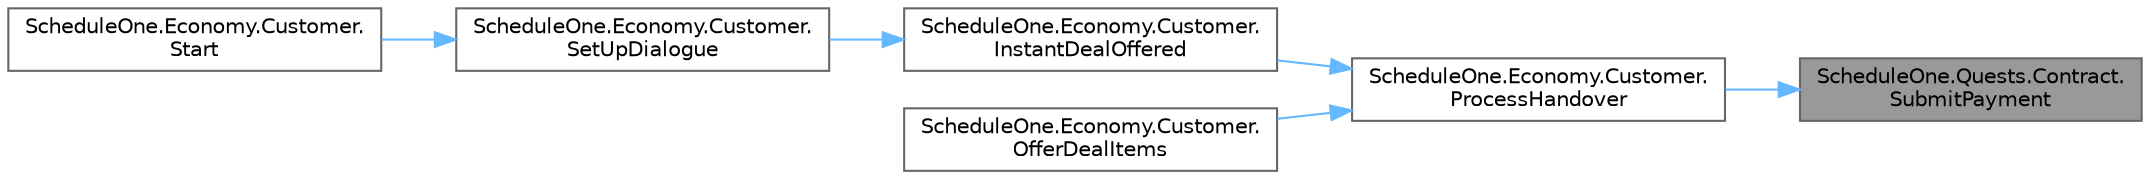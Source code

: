 digraph "ScheduleOne.Quests.Contract.SubmitPayment"
{
 // LATEX_PDF_SIZE
  bgcolor="transparent";
  edge [fontname=Helvetica,fontsize=10,labelfontname=Helvetica,labelfontsize=10];
  node [fontname=Helvetica,fontsize=10,shape=box,height=0.2,width=0.4];
  rankdir="RL";
  Node1 [id="Node000001",label="ScheduleOne.Quests.Contract.\lSubmitPayment",height=0.2,width=0.4,color="gray40", fillcolor="grey60", style="filled", fontcolor="black",tooltip=" "];
  Node1 -> Node2 [id="edge1_Node000001_Node000002",dir="back",color="steelblue1",style="solid",tooltip=" "];
  Node2 [id="Node000002",label="ScheduleOne.Economy.Customer.\lProcessHandover",height=0.2,width=0.4,color="grey40", fillcolor="white", style="filled",URL="$class_schedule_one_1_1_economy_1_1_customer.html#ab3bea2a0f0515b9835c415dcad3498e0",tooltip=" "];
  Node2 -> Node3 [id="edge2_Node000002_Node000003",dir="back",color="steelblue1",style="solid",tooltip=" "];
  Node3 [id="Node000003",label="ScheduleOne.Economy.Customer.\lInstantDealOffered",height=0.2,width=0.4,color="grey40", fillcolor="white", style="filled",URL="$class_schedule_one_1_1_economy_1_1_customer.html#a2358493e0807b96b0d8ff1bb3ad7bf6d",tooltip=" "];
  Node3 -> Node4 [id="edge3_Node000003_Node000004",dir="back",color="steelblue1",style="solid",tooltip=" "];
  Node4 [id="Node000004",label="ScheduleOne.Economy.Customer.\lSetUpDialogue",height=0.2,width=0.4,color="grey40", fillcolor="white", style="filled",URL="$class_schedule_one_1_1_economy_1_1_customer.html#afd1675dd2c7421619b6724648308839d",tooltip=" "];
  Node4 -> Node5 [id="edge4_Node000004_Node000005",dir="back",color="steelblue1",style="solid",tooltip=" "];
  Node5 [id="Node000005",label="ScheduleOne.Economy.Customer.\lStart",height=0.2,width=0.4,color="grey40", fillcolor="white", style="filled",URL="$class_schedule_one_1_1_economy_1_1_customer.html#a8440e7ec8d37dd4e5bf1e45710d70f95",tooltip=" "];
  Node2 -> Node6 [id="edge5_Node000002_Node000006",dir="back",color="steelblue1",style="solid",tooltip=" "];
  Node6 [id="Node000006",label="ScheduleOne.Economy.Customer.\lOfferDealItems",height=0.2,width=0.4,color="grey40", fillcolor="white", style="filled",URL="$class_schedule_one_1_1_economy_1_1_customer.html#ac16ed80260a4f4c94f310dfba473ec84",tooltip=" "];
}
